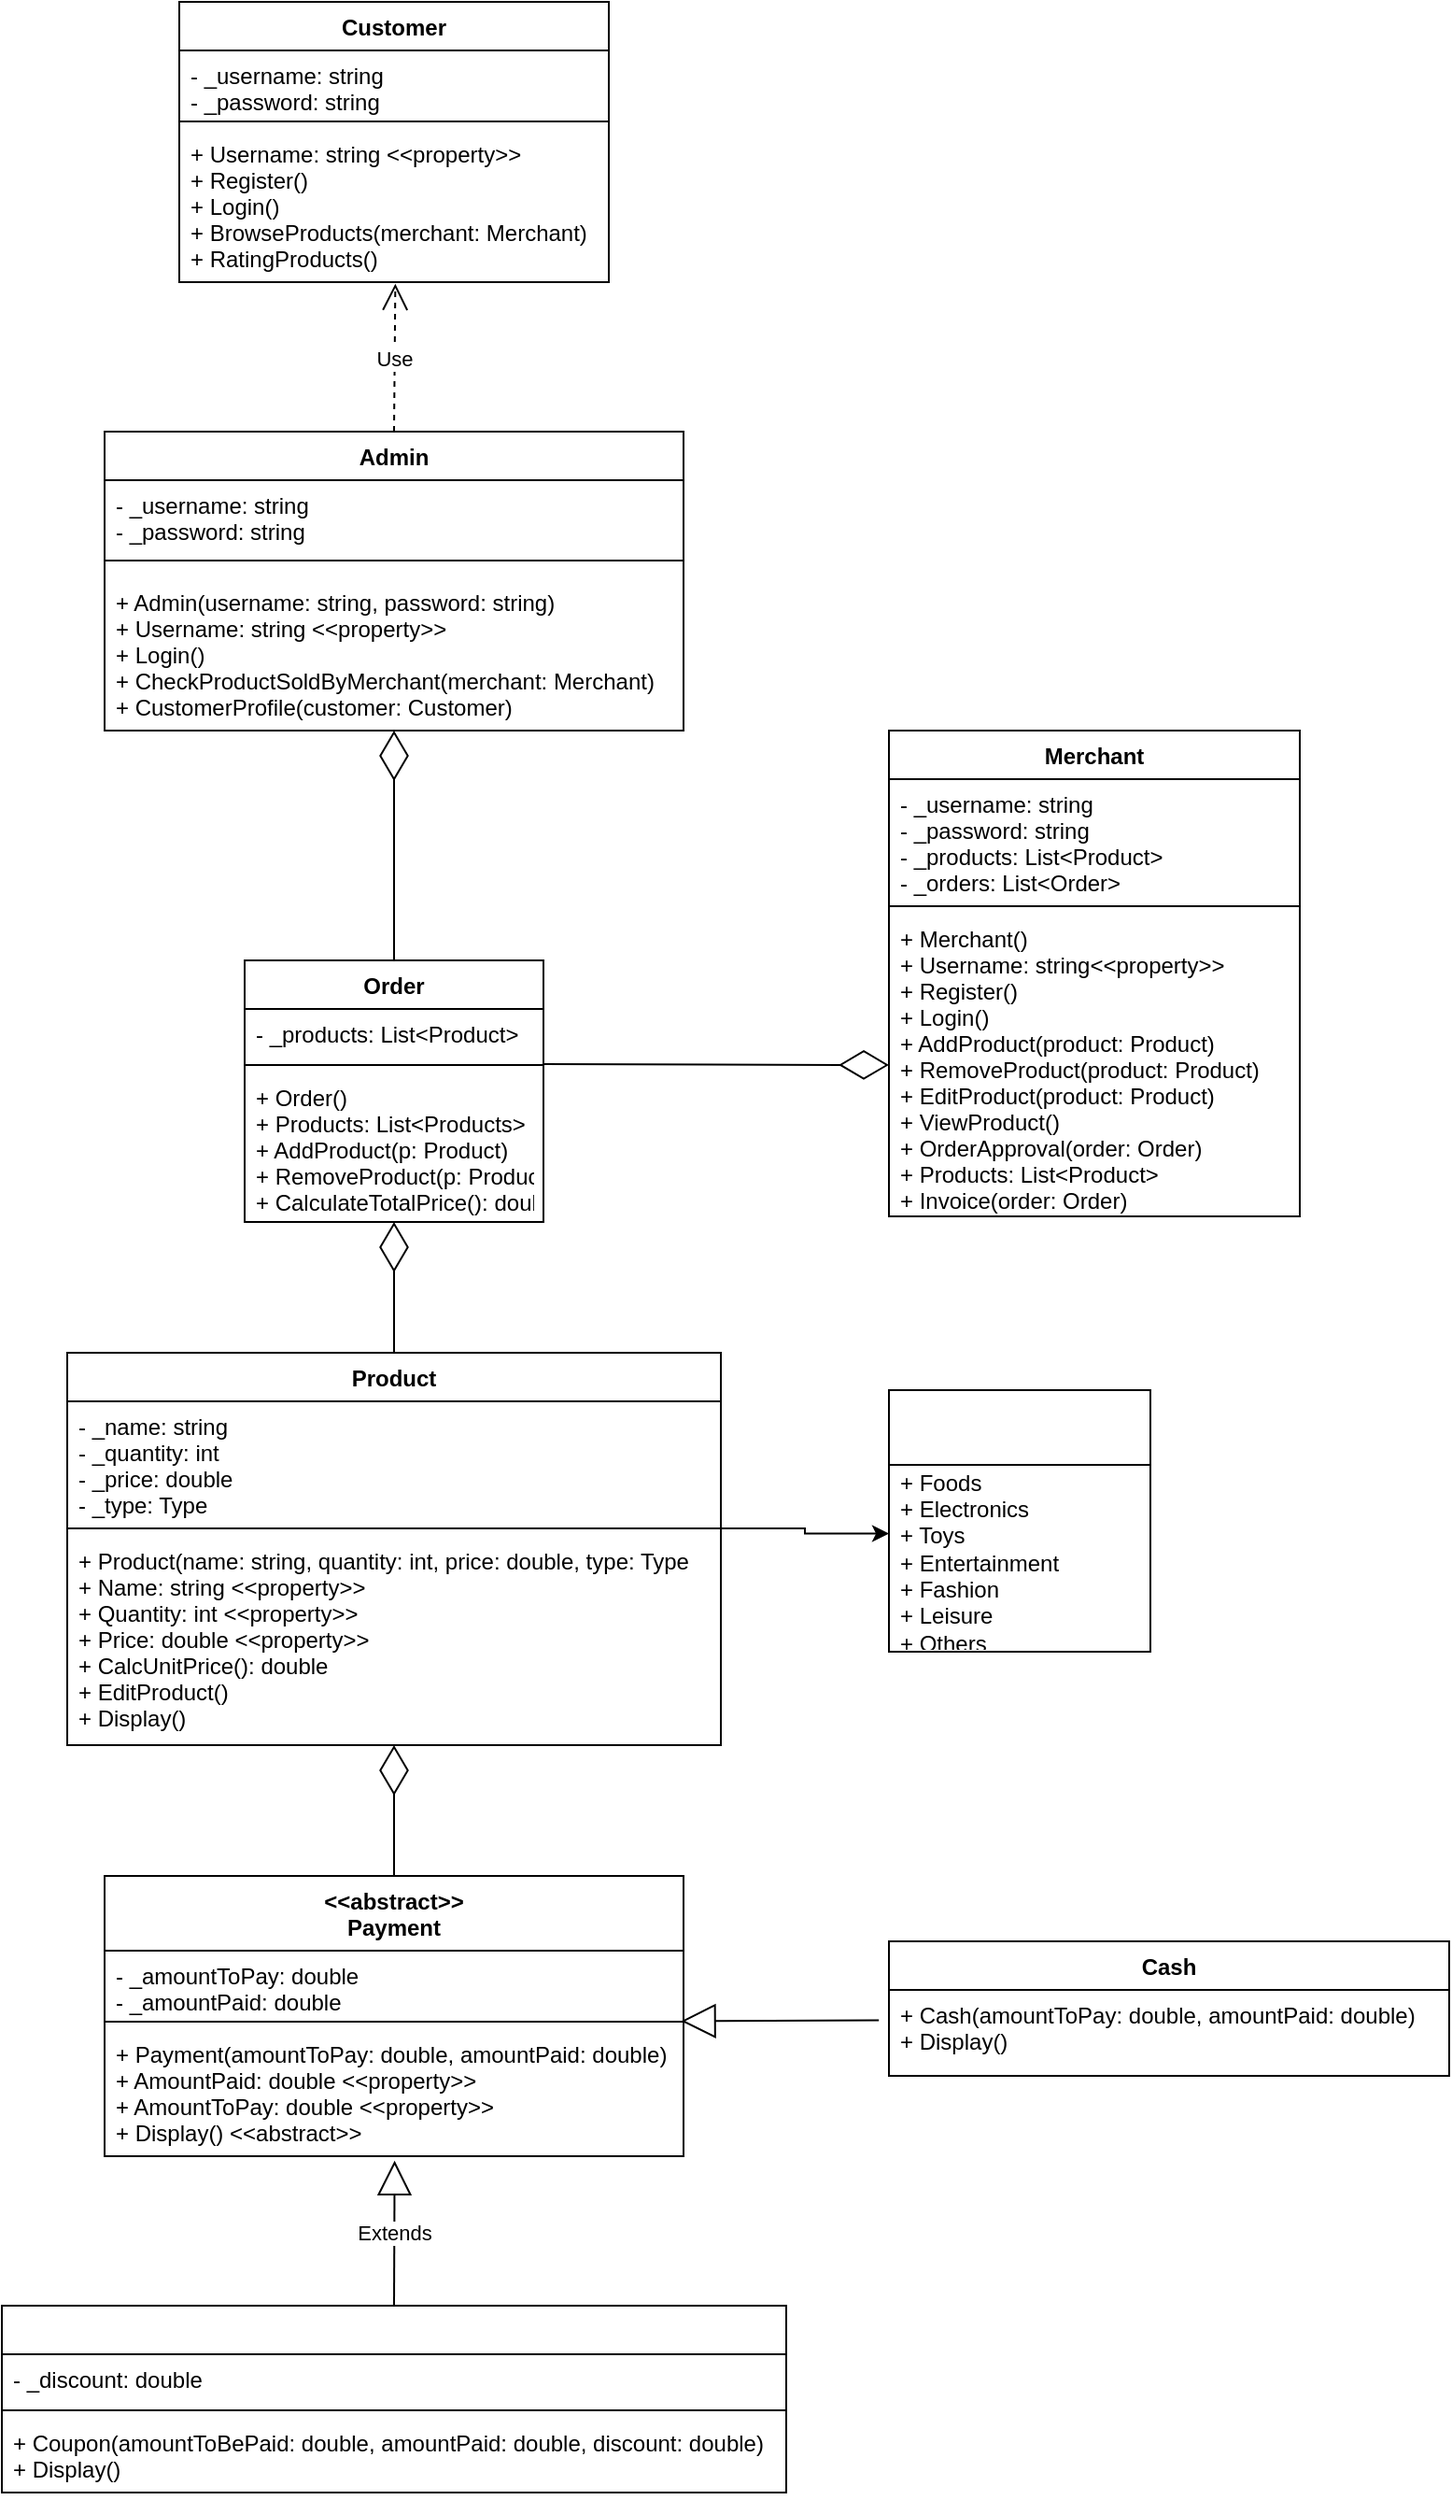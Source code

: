 <mxfile version="13.8.9-1" type="device"><diagram id="KeGDXrjSowMU5qENH6Ej" name="Page-1"><mxGraphModel dx="5112" dy="2192" grid="1" gridSize="10" guides="1" tooltips="1" connect="1" arrows="1" fold="1" page="1" pageScale="1" pageWidth="850" pageHeight="1100" math="0" shadow="0"><root><mxCell id="0"/><mxCell id="1" parent="0"/><mxCell id="0_7TUr6rY9rvDVWHHAI1-1" value="Admin" style="swimlane;fontStyle=1;align=center;verticalAlign=top;childLayout=stackLayout;horizontal=1;startSize=26;horizontalStack=0;resizeParent=1;resizeParentMax=0;resizeLast=0;collapsible=1;marginBottom=0;" parent="1" vertex="1"><mxGeometry x="93" y="730" width="310" height="160" as="geometry"/></mxCell><mxCell id="0_7TUr6rY9rvDVWHHAI1-2" value="- _username: string&#10;- _password: string" style="text;strokeColor=none;fillColor=none;align=left;verticalAlign=top;spacingLeft=4;spacingRight=4;overflow=hidden;rotatable=0;points=[[0,0.5],[1,0.5]];portConstraint=eastwest;" parent="0_7TUr6rY9rvDVWHHAI1-1" vertex="1"><mxGeometry y="26" width="310" height="34" as="geometry"/></mxCell><mxCell id="0_7TUr6rY9rvDVWHHAI1-3" value="" style="line;strokeWidth=1;fillColor=none;align=left;verticalAlign=middle;spacingTop=-1;spacingLeft=3;spacingRight=3;rotatable=0;labelPosition=right;points=[];portConstraint=eastwest;" parent="0_7TUr6rY9rvDVWHHAI1-1" vertex="1"><mxGeometry y="60" width="310" height="18" as="geometry"/></mxCell><mxCell id="0_7TUr6rY9rvDVWHHAI1-4" value="+ Admin(username: string, password: string)&#10;+ Username: string &lt;&lt;property&gt;&gt;&#10;+ Login()&#10;+ CheckProductSoldByMerchant(merchant: Merchant)&#10;+ CustomerProfile(customer: Customer)" style="text;strokeColor=none;fillColor=none;align=left;verticalAlign=top;spacingLeft=4;spacingRight=4;overflow=hidden;rotatable=0;points=[[0,0.5],[1,0.5]];portConstraint=eastwest;" parent="0_7TUr6rY9rvDVWHHAI1-1" vertex="1"><mxGeometry y="78" width="310" height="82" as="geometry"/></mxCell><mxCell id="0_7TUr6rY9rvDVWHHAI1-7" value="Cash" style="swimlane;fontStyle=1;align=center;verticalAlign=top;childLayout=stackLayout;horizontal=1;startSize=26;horizontalStack=0;resizeParent=1;resizeParentMax=0;resizeLast=0;collapsible=1;marginBottom=0;" parent="1" vertex="1"><mxGeometry x="513" y="1538" width="300" height="72" as="geometry"/></mxCell><mxCell id="0_7TUr6rY9rvDVWHHAI1-10" value="+ Cash(amountToPay: double, amountPaid: double)&#10;+ Display()" style="text;strokeColor=none;fillColor=none;align=left;verticalAlign=top;spacingLeft=4;spacingRight=4;overflow=hidden;rotatable=0;points=[[0,0.5],[1,0.5]];portConstraint=eastwest;" parent="0_7TUr6rY9rvDVWHHAI1-7" vertex="1"><mxGeometry y="26" width="300" height="46" as="geometry"/></mxCell><mxCell id="0_7TUr6rY9rvDVWHHAI1-12" value=" " style="swimlane;fontStyle=1;align=center;verticalAlign=top;childLayout=stackLayout;horizontal=1;startSize=26;horizontalStack=0;resizeParent=1;resizeParentMax=0;resizeLast=0;collapsible=1;marginBottom=0;" parent="1" vertex="1"><mxGeometry x="38" y="1733" width="420" height="100" as="geometry"/></mxCell><mxCell id="0_7TUr6rY9rvDVWHHAI1-13" value="- _discount: double" style="text;strokeColor=none;fillColor=none;align=left;verticalAlign=top;spacingLeft=4;spacingRight=4;overflow=hidden;rotatable=0;points=[[0,0.5],[1,0.5]];portConstraint=eastwest;" parent="0_7TUr6rY9rvDVWHHAI1-12" vertex="1"><mxGeometry y="26" width="420" height="26" as="geometry"/></mxCell><mxCell id="0_7TUr6rY9rvDVWHHAI1-14" value="" style="line;strokeWidth=1;fillColor=none;align=left;verticalAlign=middle;spacingTop=-1;spacingLeft=3;spacingRight=3;rotatable=0;labelPosition=right;points=[];portConstraint=eastwest;" parent="0_7TUr6rY9rvDVWHHAI1-12" vertex="1"><mxGeometry y="52" width="420" height="8" as="geometry"/></mxCell><mxCell id="0_7TUr6rY9rvDVWHHAI1-15" value="+ Coupon(amountToBePaid: double, amountPaid: double, discount: double)&#10;+ Display()" style="text;strokeColor=none;fillColor=none;align=left;verticalAlign=top;spacingLeft=4;spacingRight=4;overflow=hidden;rotatable=0;points=[[0,0.5],[1,0.5]];portConstraint=eastwest;" parent="0_7TUr6rY9rvDVWHHAI1-12" vertex="1"><mxGeometry y="60" width="420" height="40" as="geometry"/></mxCell><mxCell id="0_7TUr6rY9rvDVWHHAI1-16" value="Customer" style="swimlane;fontStyle=1;align=center;verticalAlign=top;childLayout=stackLayout;horizontal=1;startSize=26;horizontalStack=0;resizeParent=1;resizeParentMax=0;resizeLast=0;collapsible=1;marginBottom=0;" parent="1" vertex="1"><mxGeometry x="133" y="500" width="230" height="150" as="geometry"/></mxCell><mxCell id="0_7TUr6rY9rvDVWHHAI1-17" value="- _username: string&#10;- _password: string" style="text;strokeColor=none;fillColor=none;align=left;verticalAlign=top;spacingLeft=4;spacingRight=4;overflow=hidden;rotatable=0;points=[[0,0.5],[1,0.5]];portConstraint=eastwest;" parent="0_7TUr6rY9rvDVWHHAI1-16" vertex="1"><mxGeometry y="26" width="230" height="34" as="geometry"/></mxCell><mxCell id="0_7TUr6rY9rvDVWHHAI1-18" value="" style="line;strokeWidth=1;fillColor=none;align=left;verticalAlign=middle;spacingTop=-1;spacingLeft=3;spacingRight=3;rotatable=0;labelPosition=right;points=[];portConstraint=eastwest;" parent="0_7TUr6rY9rvDVWHHAI1-16" vertex="1"><mxGeometry y="60" width="230" height="8" as="geometry"/></mxCell><mxCell id="0_7TUr6rY9rvDVWHHAI1-19" value="+ Username: string &lt;&lt;property&gt;&gt;&#10;+ Register()&#10;+ Login()&#10;+ BrowseProducts(merchant: Merchant)&#10;+ RatingProducts()" style="text;strokeColor=none;fillColor=none;align=left;verticalAlign=top;spacingLeft=4;spacingRight=4;overflow=hidden;rotatable=0;points=[[0,0.5],[1,0.5]];portConstraint=eastwest;" parent="0_7TUr6rY9rvDVWHHAI1-16" vertex="1"><mxGeometry y="68" width="230" height="82" as="geometry"/></mxCell><mxCell id="0_7TUr6rY9rvDVWHHAI1-24" value="Merchant" style="swimlane;fontStyle=1;align=center;verticalAlign=top;childLayout=stackLayout;horizontal=1;startSize=26;horizontalStack=0;resizeParent=1;resizeParentMax=0;resizeLast=0;collapsible=1;marginBottom=0;" parent="1" vertex="1"><mxGeometry x="513" y="890" width="220" height="260" as="geometry"/></mxCell><mxCell id="0_7TUr6rY9rvDVWHHAI1-25" value="- _username: string&#10;- _password: string&#10;- _products: List&lt;Product&gt;&#10;- _orders: List&lt;Order&gt;&#10;" style="text;strokeColor=none;fillColor=none;align=left;verticalAlign=top;spacingLeft=4;spacingRight=4;overflow=hidden;rotatable=0;points=[[0,0.5],[1,0.5]];portConstraint=eastwest;" parent="0_7TUr6rY9rvDVWHHAI1-24" vertex="1"><mxGeometry y="26" width="220" height="64" as="geometry"/></mxCell><mxCell id="0_7TUr6rY9rvDVWHHAI1-26" value="" style="line;strokeWidth=1;fillColor=none;align=left;verticalAlign=middle;spacingTop=-1;spacingLeft=3;spacingRight=3;rotatable=0;labelPosition=right;points=[];portConstraint=eastwest;" parent="0_7TUr6rY9rvDVWHHAI1-24" vertex="1"><mxGeometry y="90" width="220" height="8" as="geometry"/></mxCell><mxCell id="0_7TUr6rY9rvDVWHHAI1-27" value="+ Merchant()&#10;+ Username: string&lt;&lt;property&gt;&gt;&#10;+ Register()&#10;+ Login()&#10;+ AddProduct(product: Product)&#10;+ RemoveProduct(product: Product)&#10;+ EditProduct(product: Product)&#10;+ ViewProduct()&#10;+ OrderApproval(order: Order)&#10;+ Products: List&lt;Product&gt;&#10;+ Invoice(order: Order)" style="text;strokeColor=none;fillColor=none;align=left;verticalAlign=top;spacingLeft=4;spacingRight=4;overflow=hidden;rotatable=0;points=[[0,0.5],[1,0.5]];portConstraint=eastwest;" parent="0_7TUr6rY9rvDVWHHAI1-24" vertex="1"><mxGeometry y="98" width="220" height="162" as="geometry"/></mxCell><mxCell id="0_7TUr6rY9rvDVWHHAI1-28" value="Order" style="swimlane;fontStyle=1;align=center;verticalAlign=top;childLayout=stackLayout;horizontal=1;startSize=26;horizontalStack=0;resizeParent=1;resizeParentMax=0;resizeLast=0;collapsible=1;marginBottom=0;" parent="1" vertex="1"><mxGeometry x="168" y="1013" width="160" height="140" as="geometry"/></mxCell><mxCell id="0_7TUr6rY9rvDVWHHAI1-29" value="- _products: List&lt;Product&gt;&#10;" style="text;strokeColor=none;fillColor=none;align=left;verticalAlign=top;spacingLeft=4;spacingRight=4;overflow=hidden;rotatable=0;points=[[0,0.5],[1,0.5]];portConstraint=eastwest;" parent="0_7TUr6rY9rvDVWHHAI1-28" vertex="1"><mxGeometry y="26" width="160" height="26" as="geometry"/></mxCell><mxCell id="0_7TUr6rY9rvDVWHHAI1-30" value="" style="line;strokeWidth=1;fillColor=none;align=left;verticalAlign=middle;spacingTop=-1;spacingLeft=3;spacingRight=3;rotatable=0;labelPosition=right;points=[];portConstraint=eastwest;" parent="0_7TUr6rY9rvDVWHHAI1-28" vertex="1"><mxGeometry y="52" width="160" height="8" as="geometry"/></mxCell><mxCell id="0_7TUr6rY9rvDVWHHAI1-31" value="+ Order()&#10;+ Products: List&lt;Products&gt;&#10;+ AddProduct(p: Product)&#10;+ RemoveProduct(p: Product)&#10;+ CalculateTotalPrice(): double" style="text;strokeColor=none;fillColor=none;align=left;verticalAlign=top;spacingLeft=4;spacingRight=4;overflow=hidden;rotatable=0;points=[[0,0.5],[1,0.5]];portConstraint=eastwest;" parent="0_7TUr6rY9rvDVWHHAI1-28" vertex="1"><mxGeometry y="60" width="160" height="80" as="geometry"/></mxCell><mxCell id="0_7TUr6rY9rvDVWHHAI1-32" value="&lt;&lt;abstract&gt;&gt;&#10;Payment" style="swimlane;fontStyle=1;align=center;verticalAlign=top;childLayout=stackLayout;horizontal=1;startSize=40;horizontalStack=0;resizeParent=1;resizeParentMax=0;resizeLast=0;collapsible=1;marginBottom=0;" parent="1" vertex="1"><mxGeometry x="93" y="1503" width="310" height="150" as="geometry"/></mxCell><mxCell id="0_7TUr6rY9rvDVWHHAI1-33" value="- _amountToPay: double&#10;- _amountPaid: double" style="text;strokeColor=none;fillColor=none;align=left;verticalAlign=top;spacingLeft=4;spacingRight=4;overflow=hidden;rotatable=0;points=[[0,0.5],[1,0.5]];portConstraint=eastwest;" parent="0_7TUr6rY9rvDVWHHAI1-32" vertex="1"><mxGeometry y="40" width="310" height="34" as="geometry"/></mxCell><mxCell id="0_7TUr6rY9rvDVWHHAI1-34" value="" style="line;strokeWidth=1;fillColor=none;align=left;verticalAlign=middle;spacingTop=-1;spacingLeft=3;spacingRight=3;rotatable=0;labelPosition=right;points=[];portConstraint=eastwest;" parent="0_7TUr6rY9rvDVWHHAI1-32" vertex="1"><mxGeometry y="74" width="310" height="8" as="geometry"/></mxCell><mxCell id="0_7TUr6rY9rvDVWHHAI1-35" value="+ Payment(amountToPay: double, amountPaid: double)&#10;+ AmountPaid: double &lt;&lt;property&gt;&gt;&#10;+ AmountToPay: double &lt;&lt;property&gt;&gt;&#10;+ Display() &lt;&lt;abstract&gt;&gt;" style="text;strokeColor=none;fillColor=none;align=left;verticalAlign=top;spacingLeft=4;spacingRight=4;overflow=hidden;rotatable=0;points=[[0,0.5],[1,0.5]];portConstraint=eastwest;" parent="0_7TUr6rY9rvDVWHHAI1-32" vertex="1"><mxGeometry y="82" width="310" height="68" as="geometry"/></mxCell><mxCell id="0_7TUr6rY9rvDVWHHAI1-37" value="Product" style="swimlane;fontStyle=1;align=center;verticalAlign=top;childLayout=stackLayout;horizontal=1;startSize=26;horizontalStack=0;resizeParent=1;resizeParentMax=0;resizeLast=0;collapsible=1;marginBottom=0;" parent="1" vertex="1"><mxGeometry x="73" y="1223" width="350" height="210" as="geometry"/></mxCell><mxCell id="0_7TUr6rY9rvDVWHHAI1-38" value="- _name: string&#10;- _quantity: int&#10;- _price: double&#10;- _type: Type" style="text;strokeColor=none;fillColor=none;align=left;verticalAlign=top;spacingLeft=4;spacingRight=4;overflow=hidden;rotatable=0;points=[[0,0.5],[1,0.5]];portConstraint=eastwest;" parent="0_7TUr6rY9rvDVWHHAI1-37" vertex="1"><mxGeometry y="26" width="350" height="64" as="geometry"/></mxCell><mxCell id="0_7TUr6rY9rvDVWHHAI1-39" value="" style="line;strokeWidth=1;fillColor=none;align=left;verticalAlign=middle;spacingTop=-1;spacingLeft=3;spacingRight=3;rotatable=0;labelPosition=right;points=[];portConstraint=eastwest;" parent="0_7TUr6rY9rvDVWHHAI1-37" vertex="1"><mxGeometry y="90" width="350" height="8" as="geometry"/></mxCell><mxCell id="0_7TUr6rY9rvDVWHHAI1-40" value="+ Product(name: string, quantity: int, price: double, type: Type &#10;+ Name: string &lt;&lt;property&gt;&gt;&#10;+ Quantity: int &lt;&lt;property&gt;&gt;&#10;+ Price: double &lt;&lt;property&gt;&gt;&#10;+ CalcUnitPrice(): double&#10;+ EditProduct()&#10;+ Display()&#10;" style="text;strokeColor=none;fillColor=none;align=left;verticalAlign=top;spacingLeft=4;spacingRight=4;overflow=hidden;rotatable=0;points=[[0,0.5],[1,0.5]];portConstraint=eastwest;" parent="0_7TUr6rY9rvDVWHHAI1-37" vertex="1"><mxGeometry y="98" width="350" height="112" as="geometry"/></mxCell><mxCell id="0_7TUr6rY9rvDVWHHAI1-45" value="&amp;nbsp;" style="swimlane;fontStyle=0;align=center;verticalAlign=top;childLayout=stackLayout;horizontal=1;startSize=40;horizontalStack=0;resizeParent=1;resizeParentMax=0;resizeLast=0;collapsible=0;marginBottom=0;html=1;" parent="1" vertex="1"><mxGeometry x="513" y="1243" width="140" height="140" as="geometry"/></mxCell><mxCell id="0_7TUr6rY9rvDVWHHAI1-46" value="+ Foods&lt;br&gt;+ Electronics&lt;br&gt;+ Toys&lt;br&gt;+ Entertainment&lt;br&gt;+ Fashion&lt;br&gt;+ Leisure&lt;br&gt;+ Others" style="text;html=1;strokeColor=none;fillColor=none;align=left;verticalAlign=middle;spacingLeft=4;spacingRight=4;overflow=hidden;rotatable=0;points=[[0,0.5],[1,0.5]];portConstraint=eastwest;" parent="0_7TUr6rY9rvDVWHHAI1-45" vertex="1"><mxGeometry y="40" width="140" height="100" as="geometry"/></mxCell><mxCell id="gw_a2vjyIZO_fP_PLHiZ-1" style="edgeStyle=orthogonalEdgeStyle;rounded=0;orthogonalLoop=1;jettySize=auto;html=1;entryX=0;entryY=0.368;entryDx=0;entryDy=0;entryPerimeter=0;" parent="1" source="0_7TUr6rY9rvDVWHHAI1-39" target="0_7TUr6rY9rvDVWHHAI1-46" edge="1"><mxGeometry relative="1" as="geometry"><mxPoint x="433" y="1323" as="sourcePoint"/></mxGeometry></mxCell><mxCell id="gw_a2vjyIZO_fP_PLHiZ-2" value="" style="endArrow=diamondThin;endFill=0;endSize=24;html=1;exitX=0.5;exitY=0;exitDx=0;exitDy=0;" parent="1" source="0_7TUr6rY9rvDVWHHAI1-37" target="0_7TUr6rY9rvDVWHHAI1-31" edge="1"><mxGeometry width="160" relative="1" as="geometry"><mxPoint x="3" y="1003" as="sourcePoint"/><mxPoint x="163" y="1003" as="targetPoint"/><Array as="points"/></mxGeometry></mxCell><mxCell id="gw_a2vjyIZO_fP_PLHiZ-3" value="&amp;nbsp;" style="endArrow=block;endSize=16;endFill=0;html=1;entryX=0.996;entryY=0.467;entryDx=0;entryDy=0;entryPerimeter=0;exitX=-0.018;exitY=0.352;exitDx=0;exitDy=0;exitPerimeter=0;" parent="1" source="0_7TUr6rY9rvDVWHHAI1-10" target="0_7TUr6rY9rvDVWHHAI1-34" edge="1"><mxGeometry x="-0.16" y="-27" width="160" relative="1" as="geometry"><mxPoint x="8" y="1713" as="sourcePoint"/><mxPoint x="168" y="1713" as="targetPoint"/><mxPoint as="offset"/></mxGeometry></mxCell><mxCell id="gw_a2vjyIZO_fP_PLHiZ-4" value="Extends" style="endArrow=block;endSize=16;endFill=0;html=1;entryX=0.501;entryY=1.035;entryDx=0;entryDy=0;entryPerimeter=0;exitX=0.5;exitY=0;exitDx=0;exitDy=0;" parent="1" source="0_7TUr6rY9rvDVWHHAI1-12" target="0_7TUr6rY9rvDVWHHAI1-35" edge="1"><mxGeometry width="160" relative="1" as="geometry"><mxPoint x="8" y="1713" as="sourcePoint"/><mxPoint x="168" y="1713" as="targetPoint"/></mxGeometry></mxCell><mxCell id="gw_a2vjyIZO_fP_PLHiZ-5" value="Use" style="endArrow=open;endSize=12;dashed=1;html=1;entryX=0.503;entryY=1.01;entryDx=0;entryDy=0;entryPerimeter=0;exitX=0.5;exitY=0;exitDx=0;exitDy=0;" parent="1" target="0_7TUr6rY9rvDVWHHAI1-19" edge="1" source="0_7TUr6rY9rvDVWHHAI1-1"><mxGeometry width="160" relative="1" as="geometry"><mxPoint x="-7" y="550" as="sourcePoint"/><mxPoint x="23" y="630" as="targetPoint"/></mxGeometry></mxCell><mxCell id="gw_a2vjyIZO_fP_PLHiZ-6" value="" style="endArrow=diamondThin;endFill=0;endSize=24;html=1;exitX=0.5;exitY=0;exitDx=0;exitDy=0;" parent="1" source="0_7TUr6rY9rvDVWHHAI1-32" target="0_7TUr6rY9rvDVWHHAI1-40" edge="1"><mxGeometry width="160" relative="1" as="geometry"><mxPoint x="43" y="1423" as="sourcePoint"/><mxPoint x="203" y="1423" as="targetPoint"/></mxGeometry></mxCell><mxCell id="gw_a2vjyIZO_fP_PLHiZ-7" value="" style="endArrow=diamondThin;endFill=0;endSize=24;html=1;entryX=0;entryY=0.5;entryDx=0;entryDy=0;exitX=0.998;exitY=0.445;exitDx=0;exitDy=0;exitPerimeter=0;" parent="1" target="0_7TUr6rY9rvDVWHHAI1-27" edge="1" source="0_7TUr6rY9rvDVWHHAI1-30"><mxGeometry width="160" relative="1" as="geometry"><mxPoint x="-147" y="783" as="sourcePoint"/><mxPoint x="23" y="783" as="targetPoint"/></mxGeometry></mxCell><mxCell id="gw_a2vjyIZO_fP_PLHiZ-8" value="&amp;nbsp;" style="endArrow=diamondThin;endFill=0;endSize=24;html=1;exitX=0.5;exitY=0;exitDx=0;exitDy=0;" parent="1" source="0_7TUr6rY9rvDVWHHAI1-28" target="0_7TUr6rY9rvDVWHHAI1-4" edge="1"><mxGeometry x="-0.158" y="-105" width="160" relative="1" as="geometry"><mxPoint x="43" y="723" as="sourcePoint"/><mxPoint x="203" y="723" as="targetPoint"/><mxPoint as="offset"/></mxGeometry></mxCell></root></mxGraphModel></diagram></mxfile>